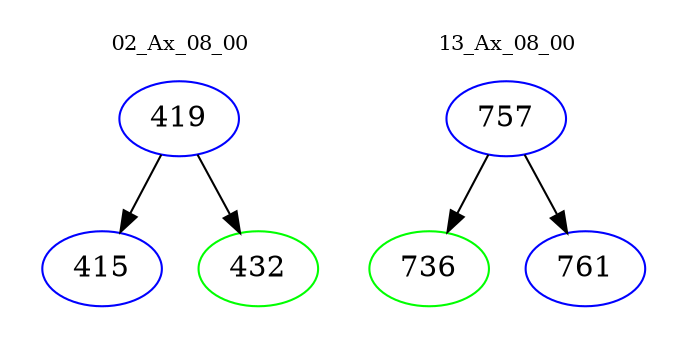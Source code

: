 digraph{
subgraph cluster_0 {
color = white
label = "02_Ax_08_00";
fontsize=10;
T0_419 [label="419", color="blue"]
T0_419 -> T0_415 [color="black"]
T0_415 [label="415", color="blue"]
T0_419 -> T0_432 [color="black"]
T0_432 [label="432", color="green"]
}
subgraph cluster_1 {
color = white
label = "13_Ax_08_00";
fontsize=10;
T1_757 [label="757", color="blue"]
T1_757 -> T1_736 [color="black"]
T1_736 [label="736", color="green"]
T1_757 -> T1_761 [color="black"]
T1_761 [label="761", color="blue"]
}
}
